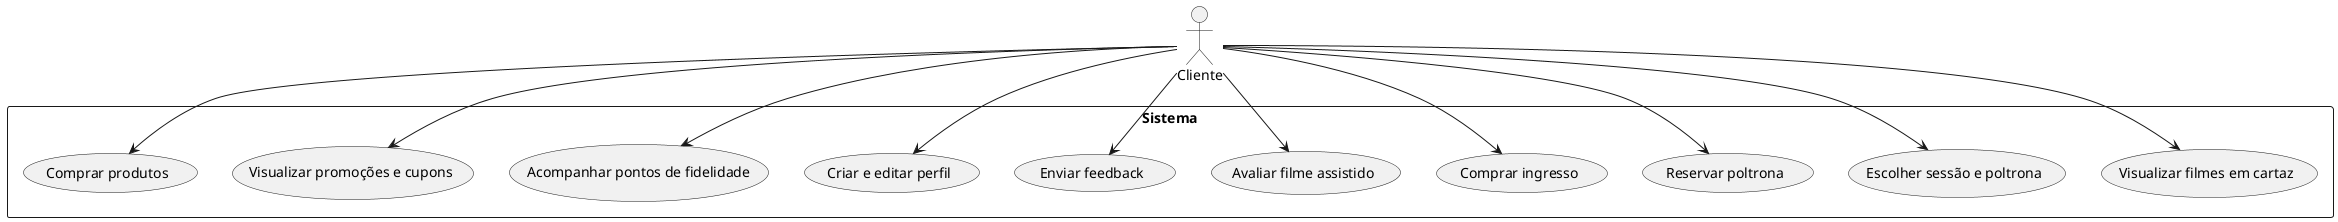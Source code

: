 @startuml Client
actor Cliente
rectangle Sistema {
  Cliente --> (Visualizar filmes em cartaz)
  Cliente --> (Escolher sessão e poltrona)
  Cliente --> (Reservar poltrona)
  Cliente --> (Comprar ingresso)
  Cliente --> (Avaliar filme assistido)
  Cliente --> (Enviar feedback)
  Cliente --> (Criar e editar perfil)
  Cliente --> (Acompanhar pontos de fidelidade)
  Cliente --> (Visualizar promoções e cupons)
  Cliente --> (Comprar produtos)
}
@enduml
